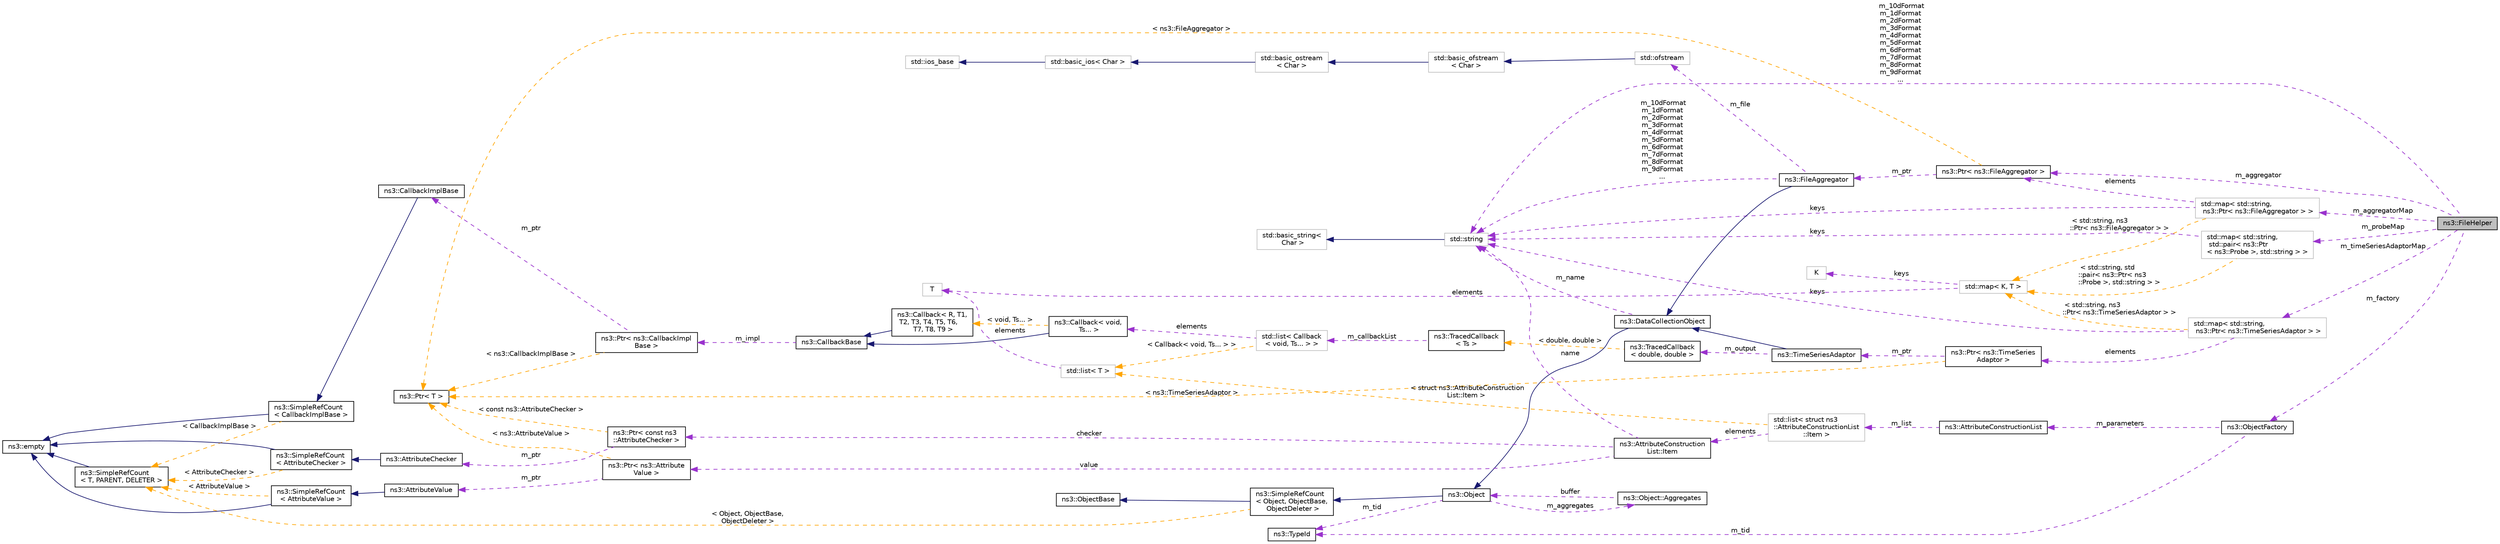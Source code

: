 digraph "ns3::FileHelper"
{
 // LATEX_PDF_SIZE
  edge [fontname="Helvetica",fontsize="10",labelfontname="Helvetica",labelfontsize="10"];
  node [fontname="Helvetica",fontsize="10",shape=record];
  rankdir="LR";
  Node1 [label="ns3::FileHelper",height=0.2,width=0.4,color="black", fillcolor="grey75", style="filled", fontcolor="black",tooltip="Helper class used to put data values into a file."];
  Node2 -> Node1 [dir="back",color="darkorchid3",fontsize="10",style="dashed",label=" m_probeMap" ,fontname="Helvetica"];
  Node2 [label="std::map\< std::string,\l std::pair\< ns3::Ptr\l\< ns3::Probe \>, std::string \> \>",height=0.2,width=0.4,color="grey75", fillcolor="white", style="filled",tooltip=" "];
  Node3 -> Node2 [dir="back",color="darkorchid3",fontsize="10",style="dashed",label=" keys" ,fontname="Helvetica"];
  Node3 [label="std::string",height=0.2,width=0.4,color="grey75", fillcolor="white", style="filled",tooltip=" "];
  Node4 -> Node3 [dir="back",color="midnightblue",fontsize="10",style="solid",fontname="Helvetica"];
  Node4 [label="std::basic_string\<\l Char \>",height=0.2,width=0.4,color="grey75", fillcolor="white", style="filled",tooltip=" "];
  Node5 -> Node2 [dir="back",color="orange",fontsize="10",style="dashed",label=" \< std::string, std\l::pair\< ns3::Ptr\< ns3\l::Probe \>, std::string \> \>" ,fontname="Helvetica"];
  Node5 [label="std::map\< K, T \>",height=0.2,width=0.4,color="grey75", fillcolor="white", style="filled",tooltip=" "];
  Node6 -> Node5 [dir="back",color="darkorchid3",fontsize="10",style="dashed",label=" keys" ,fontname="Helvetica"];
  Node6 [label="K",height=0.2,width=0.4,color="grey75", fillcolor="white", style="filled",tooltip=" "];
  Node7 -> Node5 [dir="back",color="darkorchid3",fontsize="10",style="dashed",label=" elements" ,fontname="Helvetica"];
  Node7 [label="T",height=0.2,width=0.4,color="grey75", fillcolor="white", style="filled",tooltip=" "];
  Node8 -> Node1 [dir="back",color="darkorchid3",fontsize="10",style="dashed",label=" m_aggregator" ,fontname="Helvetica"];
  Node8 [label="ns3::Ptr\< ns3::FileAggregator \>",height=0.2,width=0.4,color="black", fillcolor="white", style="filled",URL="$classns3_1_1_ptr.html",tooltip=" "];
  Node9 -> Node8 [dir="back",color="darkorchid3",fontsize="10",style="dashed",label=" m_ptr" ,fontname="Helvetica"];
  Node9 [label="ns3::FileAggregator",height=0.2,width=0.4,color="black", fillcolor="white", style="filled",URL="$classns3_1_1_file_aggregator.html",tooltip="This aggregator sends values it receives to a file."];
  Node10 -> Node9 [dir="back",color="midnightblue",fontsize="10",style="solid",fontname="Helvetica"];
  Node10 [label="ns3::DataCollectionObject",height=0.2,width=0.4,color="black", fillcolor="white", style="filled",URL="$classns3_1_1_data_collection_object.html",tooltip="Base class for data collection framework objects."];
  Node11 -> Node10 [dir="back",color="midnightblue",fontsize="10",style="solid",fontname="Helvetica"];
  Node11 [label="ns3::Object",height=0.2,width=0.4,color="black", fillcolor="white", style="filled",URL="$classns3_1_1_object.html",tooltip="A base class which provides memory management and object aggregation."];
  Node12 -> Node11 [dir="back",color="midnightblue",fontsize="10",style="solid",fontname="Helvetica"];
  Node12 [label="ns3::SimpleRefCount\l\< Object, ObjectBase,\l ObjectDeleter \>",height=0.2,width=0.4,color="black", fillcolor="white", style="filled",URL="$classns3_1_1_simple_ref_count.html",tooltip=" "];
  Node13 -> Node12 [dir="back",color="midnightblue",fontsize="10",style="solid",fontname="Helvetica"];
  Node13 [label="ns3::ObjectBase",height=0.2,width=0.4,color="black", fillcolor="white", style="filled",URL="$classns3_1_1_object_base.html",tooltip="Anchor the ns-3 type and attribute system."];
  Node14 -> Node12 [dir="back",color="orange",fontsize="10",style="dashed",label=" \< Object, ObjectBase,\l ObjectDeleter \>" ,fontname="Helvetica"];
  Node14 [label="ns3::SimpleRefCount\l\< T, PARENT, DELETER \>",height=0.2,width=0.4,color="black", fillcolor="white", style="filled",URL="$classns3_1_1_simple_ref_count.html",tooltip="A template-based reference counting class."];
  Node15 -> Node14 [dir="back",color="midnightblue",fontsize="10",style="solid",fontname="Helvetica"];
  Node15 [label="ns3::empty",height=0.2,width=0.4,color="black", fillcolor="white", style="filled",URL="$classns3_1_1empty.html",tooltip="make Callback use a separate empty type"];
  Node16 -> Node11 [dir="back",color="darkorchid3",fontsize="10",style="dashed",label=" m_tid" ,fontname="Helvetica"];
  Node16 [label="ns3::TypeId",height=0.2,width=0.4,color="black", fillcolor="white", style="filled",URL="$classns3_1_1_type_id.html",tooltip="a unique identifier for an interface."];
  Node17 -> Node11 [dir="back",color="darkorchid3",fontsize="10",style="dashed",label=" m_aggregates" ,fontname="Helvetica"];
  Node17 [label="ns3::Object::Aggregates",height=0.2,width=0.4,color="black", fillcolor="white", style="filled",URL="$structns3_1_1_object_1_1_aggregates.html",tooltip="The list of Objects aggregated to this one."];
  Node11 -> Node17 [dir="back",color="darkorchid3",fontsize="10",style="dashed",label=" buffer" ,fontname="Helvetica"];
  Node3 -> Node10 [dir="back",color="darkorchid3",fontsize="10",style="dashed",label=" m_name" ,fontname="Helvetica"];
  Node3 -> Node9 [dir="back",color="darkorchid3",fontsize="10",style="dashed",label=" m_10dFormat\nm_1dFormat\nm_2dFormat\nm_3dFormat\nm_4dFormat\nm_5dFormat\nm_6dFormat\nm_7dFormat\nm_8dFormat\nm_9dFormat\n..." ,fontname="Helvetica"];
  Node18 -> Node9 [dir="back",color="darkorchid3",fontsize="10",style="dashed",label=" m_file" ,fontname="Helvetica"];
  Node18 [label="std::ofstream",height=0.2,width=0.4,color="grey75", fillcolor="white", style="filled",tooltip=" "];
  Node19 -> Node18 [dir="back",color="midnightblue",fontsize="10",style="solid",fontname="Helvetica"];
  Node19 [label="std::basic_ofstream\l\< Char \>",height=0.2,width=0.4,color="grey75", fillcolor="white", style="filled",tooltip=" "];
  Node20 -> Node19 [dir="back",color="midnightblue",fontsize="10",style="solid",fontname="Helvetica"];
  Node20 [label="std::basic_ostream\l\< Char \>",height=0.2,width=0.4,color="grey75", fillcolor="white", style="filled",tooltip=" "];
  Node21 -> Node20 [dir="back",color="midnightblue",fontsize="10",style="solid",fontname="Helvetica"];
  Node21 [label="std::basic_ios\< Char \>",height=0.2,width=0.4,color="grey75", fillcolor="white", style="filled",tooltip=" "];
  Node22 -> Node21 [dir="back",color="midnightblue",fontsize="10",style="solid",fontname="Helvetica"];
  Node22 [label="std::ios_base",height=0.2,width=0.4,color="grey75", fillcolor="white", style="filled",tooltip=" "];
  Node23 -> Node8 [dir="back",color="orange",fontsize="10",style="dashed",label=" \< ns3::FileAggregator \>" ,fontname="Helvetica"];
  Node23 [label="ns3::Ptr\< T \>",height=0.2,width=0.4,color="black", fillcolor="white", style="filled",URL="$classns3_1_1_ptr.html",tooltip="Smart pointer class similar to boost::intrusive_ptr."];
  Node24 -> Node1 [dir="back",color="darkorchid3",fontsize="10",style="dashed",label=" m_timeSeriesAdaptorMap" ,fontname="Helvetica"];
  Node24 [label="std::map\< std::string,\l ns3::Ptr\< ns3::TimeSeriesAdaptor \> \>",height=0.2,width=0.4,color="grey75", fillcolor="white", style="filled",tooltip=" "];
  Node25 -> Node24 [dir="back",color="darkorchid3",fontsize="10",style="dashed",label=" elements" ,fontname="Helvetica"];
  Node25 [label="ns3::Ptr\< ns3::TimeSeries\lAdaptor \>",height=0.2,width=0.4,color="black", fillcolor="white", style="filled",URL="$classns3_1_1_ptr.html",tooltip=" "];
  Node26 -> Node25 [dir="back",color="darkorchid3",fontsize="10",style="dashed",label=" m_ptr" ,fontname="Helvetica"];
  Node26 [label="ns3::TimeSeriesAdaptor",height=0.2,width=0.4,color="black", fillcolor="white", style="filled",URL="$classns3_1_1_time_series_adaptor.html",tooltip="Takes probed values of different types and outputs the current time plus the value with both converte..."];
  Node10 -> Node26 [dir="back",color="midnightblue",fontsize="10",style="solid",fontname="Helvetica"];
  Node27 -> Node26 [dir="back",color="darkorchid3",fontsize="10",style="dashed",label=" m_output" ,fontname="Helvetica"];
  Node27 [label="ns3::TracedCallback\l\< double, double \>",height=0.2,width=0.4,color="black", fillcolor="white", style="filled",URL="$classns3_1_1_traced_callback.html",tooltip=" "];
  Node28 -> Node27 [dir="back",color="orange",fontsize="10",style="dashed",label=" \< double, double \>" ,fontname="Helvetica"];
  Node28 [label="ns3::TracedCallback\l\< Ts \>",height=0.2,width=0.4,color="black", fillcolor="white", style="filled",URL="$classns3_1_1_traced_callback.html",tooltip="Forward calls to a chain of Callback."];
  Node29 -> Node28 [dir="back",color="darkorchid3",fontsize="10",style="dashed",label=" m_callbackList" ,fontname="Helvetica"];
  Node29 [label="std::list\< Callback\l\< void, Ts... \> \>",height=0.2,width=0.4,color="grey75", fillcolor="white", style="filled",tooltip=" "];
  Node30 -> Node29 [dir="back",color="darkorchid3",fontsize="10",style="dashed",label=" elements" ,fontname="Helvetica"];
  Node30 [label="ns3::Callback\< void,\l Ts... \>",height=0.2,width=0.4,color="black", fillcolor="white", style="filled",URL="$classns3_1_1_callback.html",tooltip=" "];
  Node31 -> Node30 [dir="back",color="midnightblue",fontsize="10",style="solid",fontname="Helvetica"];
  Node31 [label="ns3::CallbackBase",height=0.2,width=0.4,color="black", fillcolor="white", style="filled",URL="$classns3_1_1_callback_base.html",tooltip="Base class for Callback class."];
  Node32 -> Node31 [dir="back",color="darkorchid3",fontsize="10",style="dashed",label=" m_impl" ,fontname="Helvetica"];
  Node32 [label="ns3::Ptr\< ns3::CallbackImpl\lBase \>",height=0.2,width=0.4,color="black", fillcolor="white", style="filled",URL="$classns3_1_1_ptr.html",tooltip=" "];
  Node33 -> Node32 [dir="back",color="darkorchid3",fontsize="10",style="dashed",label=" m_ptr" ,fontname="Helvetica"];
  Node33 [label="ns3::CallbackImplBase",height=0.2,width=0.4,color="black", fillcolor="white", style="filled",URL="$classns3_1_1_callback_impl_base.html",tooltip="Abstract base class for CallbackImpl Provides reference counting and equality test."];
  Node34 -> Node33 [dir="back",color="midnightblue",fontsize="10",style="solid",fontname="Helvetica"];
  Node34 [label="ns3::SimpleRefCount\l\< CallbackImplBase \>",height=0.2,width=0.4,color="black", fillcolor="white", style="filled",URL="$classns3_1_1_simple_ref_count.html",tooltip=" "];
  Node15 -> Node34 [dir="back",color="midnightblue",fontsize="10",style="solid",fontname="Helvetica"];
  Node14 -> Node34 [dir="back",color="orange",fontsize="10",style="dashed",label=" \< CallbackImplBase \>" ,fontname="Helvetica"];
  Node23 -> Node32 [dir="back",color="orange",fontsize="10",style="dashed",label=" \< ns3::CallbackImplBase \>" ,fontname="Helvetica"];
  Node35 -> Node30 [dir="back",color="orange",fontsize="10",style="dashed",label=" \< void, Ts... \>" ,fontname="Helvetica"];
  Node35 [label="ns3::Callback\< R, T1,\l T2, T3, T4, T5, T6,\l T7, T8, T9 \>",height=0.2,width=0.4,color="black", fillcolor="white", style="filled",URL="$classns3_1_1_callback.html",tooltip="Callback template class."];
  Node31 -> Node35 [dir="back",color="midnightblue",fontsize="10",style="solid",fontname="Helvetica"];
  Node36 -> Node29 [dir="back",color="orange",fontsize="10",style="dashed",label=" \< Callback\< void, Ts... \> \>" ,fontname="Helvetica"];
  Node36 [label="std::list\< T \>",height=0.2,width=0.4,color="grey75", fillcolor="white", style="filled",tooltip=" "];
  Node7 -> Node36 [dir="back",color="darkorchid3",fontsize="10",style="dashed",label=" elements" ,fontname="Helvetica"];
  Node23 -> Node25 [dir="back",color="orange",fontsize="10",style="dashed",label=" \< ns3::TimeSeriesAdaptor \>" ,fontname="Helvetica"];
  Node3 -> Node24 [dir="back",color="darkorchid3",fontsize="10",style="dashed",label=" keys" ,fontname="Helvetica"];
  Node5 -> Node24 [dir="back",color="orange",fontsize="10",style="dashed",label=" \< std::string, ns3\l::Ptr\< ns3::TimeSeriesAdaptor \> \>" ,fontname="Helvetica"];
  Node37 -> Node1 [dir="back",color="darkorchid3",fontsize="10",style="dashed",label=" m_factory" ,fontname="Helvetica"];
  Node37 [label="ns3::ObjectFactory",height=0.2,width=0.4,color="black", fillcolor="white", style="filled",URL="$classns3_1_1_object_factory.html",tooltip="Instantiate subclasses of ns3::Object."];
  Node16 -> Node37 [dir="back",color="darkorchid3",fontsize="10",style="dashed",label=" m_tid" ,fontname="Helvetica"];
  Node38 -> Node37 [dir="back",color="darkorchid3",fontsize="10",style="dashed",label=" m_parameters" ,fontname="Helvetica"];
  Node38 [label="ns3::AttributeConstructionList",height=0.2,width=0.4,color="black", fillcolor="white", style="filled",URL="$classns3_1_1_attribute_construction_list.html",tooltip="List of Attribute name, value and checker triples used to construct Objects."];
  Node39 -> Node38 [dir="back",color="darkorchid3",fontsize="10",style="dashed",label=" m_list" ,fontname="Helvetica"];
  Node39 [label="std::list\< struct ns3\l::AttributeConstructionList\l::Item \>",height=0.2,width=0.4,color="grey75", fillcolor="white", style="filled",tooltip=" "];
  Node40 -> Node39 [dir="back",color="darkorchid3",fontsize="10",style="dashed",label=" elements" ,fontname="Helvetica"];
  Node40 [label="ns3::AttributeConstruction\lList::Item",height=0.2,width=0.4,color="black", fillcolor="white", style="filled",URL="$structns3_1_1_attribute_construction_list_1_1_item.html",tooltip="A single Attribute triple."];
  Node3 -> Node40 [dir="back",color="darkorchid3",fontsize="10",style="dashed",label=" name" ,fontname="Helvetica"];
  Node41 -> Node40 [dir="back",color="darkorchid3",fontsize="10",style="dashed",label=" value" ,fontname="Helvetica"];
  Node41 [label="ns3::Ptr\< ns3::Attribute\lValue \>",height=0.2,width=0.4,color="black", fillcolor="white", style="filled",URL="$classns3_1_1_ptr.html",tooltip=" "];
  Node42 -> Node41 [dir="back",color="darkorchid3",fontsize="10",style="dashed",label=" m_ptr" ,fontname="Helvetica"];
  Node42 [label="ns3::AttributeValue",height=0.2,width=0.4,color="black", fillcolor="white", style="filled",URL="$classns3_1_1_attribute_value.html",tooltip="Hold a value for an Attribute."];
  Node43 -> Node42 [dir="back",color="midnightblue",fontsize="10",style="solid",fontname="Helvetica"];
  Node43 [label="ns3::SimpleRefCount\l\< AttributeValue \>",height=0.2,width=0.4,color="black", fillcolor="white", style="filled",URL="$classns3_1_1_simple_ref_count.html",tooltip=" "];
  Node15 -> Node43 [dir="back",color="midnightblue",fontsize="10",style="solid",fontname="Helvetica"];
  Node14 -> Node43 [dir="back",color="orange",fontsize="10",style="dashed",label=" \< AttributeValue \>" ,fontname="Helvetica"];
  Node23 -> Node41 [dir="back",color="orange",fontsize="10",style="dashed",label=" \< ns3::AttributeValue \>" ,fontname="Helvetica"];
  Node44 -> Node40 [dir="back",color="darkorchid3",fontsize="10",style="dashed",label=" checker" ,fontname="Helvetica"];
  Node44 [label="ns3::Ptr\< const ns3\l::AttributeChecker \>",height=0.2,width=0.4,color="black", fillcolor="white", style="filled",URL="$classns3_1_1_ptr.html",tooltip=" "];
  Node45 -> Node44 [dir="back",color="darkorchid3",fontsize="10",style="dashed",label=" m_ptr" ,fontname="Helvetica"];
  Node45 [label="ns3::AttributeChecker",height=0.2,width=0.4,color="black", fillcolor="white", style="filled",URL="$classns3_1_1_attribute_checker.html",tooltip="Represent the type of an attribute."];
  Node46 -> Node45 [dir="back",color="midnightblue",fontsize="10",style="solid",fontname="Helvetica"];
  Node46 [label="ns3::SimpleRefCount\l\< AttributeChecker \>",height=0.2,width=0.4,color="black", fillcolor="white", style="filled",URL="$classns3_1_1_simple_ref_count.html",tooltip=" "];
  Node15 -> Node46 [dir="back",color="midnightblue",fontsize="10",style="solid",fontname="Helvetica"];
  Node14 -> Node46 [dir="back",color="orange",fontsize="10",style="dashed",label=" \< AttributeChecker \>" ,fontname="Helvetica"];
  Node23 -> Node44 [dir="back",color="orange",fontsize="10",style="dashed",label=" \< const ns3::AttributeChecker \>" ,fontname="Helvetica"];
  Node36 -> Node39 [dir="back",color="orange",fontsize="10",style="dashed",label=" \< struct ns3::AttributeConstruction\lList::Item \>" ,fontname="Helvetica"];
  Node47 -> Node1 [dir="back",color="darkorchid3",fontsize="10",style="dashed",label=" m_aggregatorMap" ,fontname="Helvetica"];
  Node47 [label="std::map\< std::string,\l ns3::Ptr\< ns3::FileAggregator \> \>",height=0.2,width=0.4,color="grey75", fillcolor="white", style="filled",tooltip=" "];
  Node8 -> Node47 [dir="back",color="darkorchid3",fontsize="10",style="dashed",label=" elements" ,fontname="Helvetica"];
  Node3 -> Node47 [dir="back",color="darkorchid3",fontsize="10",style="dashed",label=" keys" ,fontname="Helvetica"];
  Node5 -> Node47 [dir="back",color="orange",fontsize="10",style="dashed",label=" \< std::string, ns3\l::Ptr\< ns3::FileAggregator \> \>" ,fontname="Helvetica"];
  Node3 -> Node1 [dir="back",color="darkorchid3",fontsize="10",style="dashed",label=" m_10dFormat\nm_1dFormat\nm_2dFormat\nm_3dFormat\nm_4dFormat\nm_5dFormat\nm_6dFormat\nm_7dFormat\nm_8dFormat\nm_9dFormat\n..." ,fontname="Helvetica"];
}
